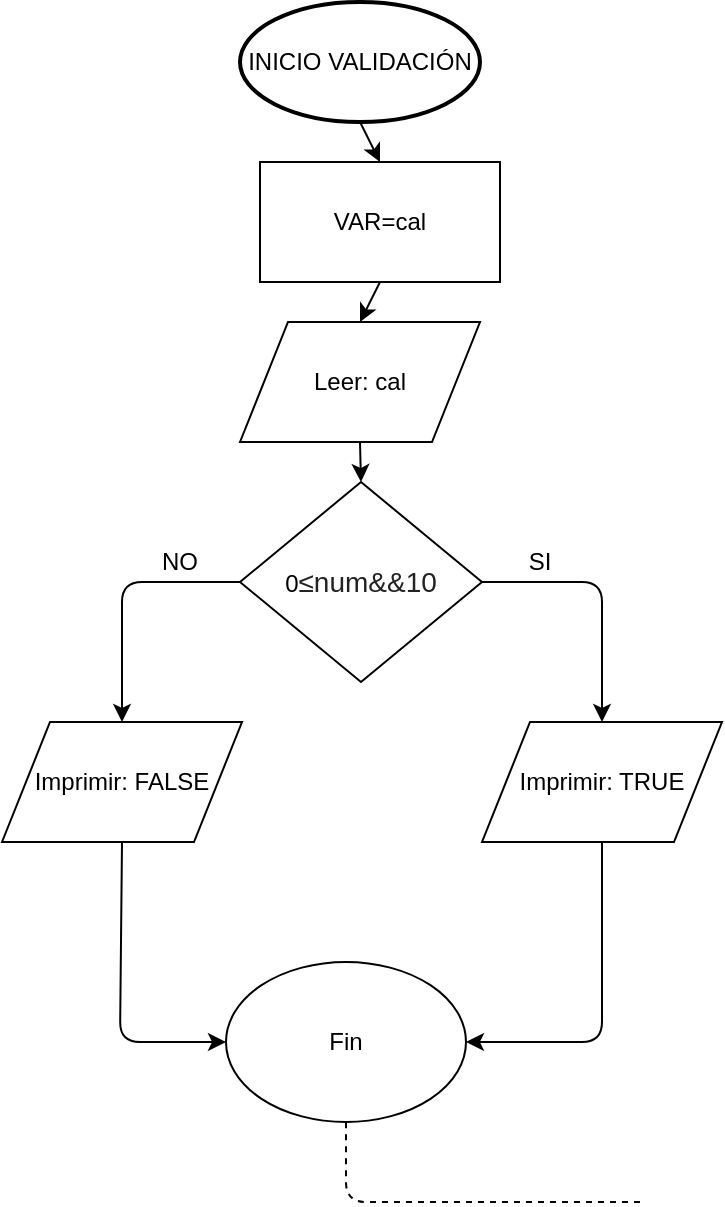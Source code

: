 <mxfile pages="1" version="11.2.5" type="github"><diagram id="VWUJOeZ-tuctv58DWpRX" name="Page-1"><mxGraphModel dx="976" dy="828" grid="1" gridSize="10" guides="1" tooltips="1" connect="1" arrows="1" fold="1" page="1" pageScale="1" pageWidth="827" pageHeight="1169" math="0" shadow="0"><root><mxCell id="0"/><mxCell id="1" parent="0"/><mxCell id="vPwR90vmz2x-3s1zbzeF-1" value="INICIO VALIDACIÓN" style="strokeWidth=2;html=1;shape=mxgraph.flowchart.start_1;whiteSpace=wrap;" vertex="1" parent="1"><mxGeometry x="360" y="80" width="120" height="60" as="geometry"/></mxCell><mxCell id="vPwR90vmz2x-3s1zbzeF-2" value="" style="endArrow=classic;html=1;exitX=0.5;exitY=1;exitDx=0;exitDy=0;exitPerimeter=0;entryX=0.5;entryY=0;entryDx=0;entryDy=0;" edge="1" parent="1" source="vPwR90vmz2x-3s1zbzeF-1" target="vPwR90vmz2x-3s1zbzeF-9"><mxGeometry width="50" height="50" relative="1" as="geometry"><mxPoint x="360" y="210" as="sourcePoint"/><mxPoint x="414" y="160" as="targetPoint"/></mxGeometry></mxCell><mxCell id="vPwR90vmz2x-3s1zbzeF-9" value="VAR=cal" style="rounded=0;whiteSpace=wrap;html=1;" vertex="1" parent="1"><mxGeometry x="370" y="160" width="120" height="60" as="geometry"/></mxCell><mxCell id="vPwR90vmz2x-3s1zbzeF-12" value="" style="endArrow=classic;html=1;exitX=0.5;exitY=1;exitDx=0;exitDy=0;entryX=0.5;entryY=0;entryDx=0;entryDy=0;" edge="1" parent="1" source="vPwR90vmz2x-3s1zbzeF-9" target="vPwR90vmz2x-3s1zbzeF-13"><mxGeometry width="50" height="50" relative="1" as="geometry"><mxPoint x="320" y="290" as="sourcePoint"/><mxPoint x="413" y="240" as="targetPoint"/></mxGeometry></mxCell><mxCell id="vPwR90vmz2x-3s1zbzeF-13" value="Leer: cal" style="shape=parallelogram;perimeter=parallelogramPerimeter;whiteSpace=wrap;html=1;" vertex="1" parent="1"><mxGeometry x="360" y="240" width="120" height="60" as="geometry"/></mxCell><mxCell id="vPwR90vmz2x-3s1zbzeF-14" value="" style="endArrow=classic;html=1;exitX=0.5;exitY=1;exitDx=0;exitDy=0;entryX=0.5;entryY=0;entryDx=0;entryDy=0;" edge="1" parent="1" source="vPwR90vmz2x-3s1zbzeF-13" target="vPwR90vmz2x-3s1zbzeF-15"><mxGeometry width="50" height="50" relative="1" as="geometry"><mxPoint x="320" y="370" as="sourcePoint"/><mxPoint x="413" y="320" as="targetPoint"/></mxGeometry></mxCell><mxCell id="vPwR90vmz2x-3s1zbzeF-15" value="0&lt;span style=&quot;color: rgb(34 , 34 , 34) ; font-family: &amp;#34;arial&amp;#34; , sans-serif ; font-size: 14px ; text-align: left ; background-color: rgb(255 , 255 , 255)&quot;&gt;≤num&amp;amp;&amp;amp;10&lt;/span&gt;" style="rhombus;whiteSpace=wrap;html=1;" vertex="1" parent="1"><mxGeometry x="360" y="320" width="121" height="100" as="geometry"/></mxCell><mxCell id="vPwR90vmz2x-3s1zbzeF-18" value="" style="endArrow=classic;html=1;exitX=0;exitY=0.5;exitDx=0;exitDy=0;entryX=0.5;entryY=0;entryDx=0;entryDy=0;" edge="1" parent="1" source="vPwR90vmz2x-3s1zbzeF-15" target="vPwR90vmz2x-3s1zbzeF-21"><mxGeometry width="50" height="50" relative="1" as="geometry"><mxPoint x="320" y="490" as="sourcePoint"/><mxPoint x="320" y="370" as="targetPoint"/><Array as="points"><mxPoint x="301" y="370"/></Array></mxGeometry></mxCell><mxCell id="vPwR90vmz2x-3s1zbzeF-19" value="" style="endArrow=classic;html=1;exitX=1;exitY=0.5;exitDx=0;exitDy=0;entryX=0.5;entryY=0;entryDx=0;entryDy=0;" edge="1" parent="1" source="vPwR90vmz2x-3s1zbzeF-15" target="vPwR90vmz2x-3s1zbzeF-22"><mxGeometry width="50" height="50" relative="1" as="geometry"><mxPoint x="310" y="490" as="sourcePoint"/><mxPoint x="520" y="370" as="targetPoint"/><Array as="points"><mxPoint x="541" y="370"/></Array></mxGeometry></mxCell><mxCell id="vPwR90vmz2x-3s1zbzeF-21" value="Imprimir: FALSE" style="shape=parallelogram;perimeter=parallelogramPerimeter;whiteSpace=wrap;html=1;" vertex="1" parent="1"><mxGeometry x="241" y="440" width="120" height="60" as="geometry"/></mxCell><mxCell id="vPwR90vmz2x-3s1zbzeF-22" value="Imprimir: TRUE" style="shape=parallelogram;perimeter=parallelogramPerimeter;whiteSpace=wrap;html=1;" vertex="1" parent="1"><mxGeometry x="481" y="440" width="120" height="60" as="geometry"/></mxCell><mxCell id="vPwR90vmz2x-3s1zbzeF-23" value="SI" style="text;html=1;strokeColor=none;fillColor=none;align=center;verticalAlign=middle;whiteSpace=wrap;rounded=0;" vertex="1" parent="1"><mxGeometry x="490" y="350" width="40" height="20" as="geometry"/></mxCell><mxCell id="vPwR90vmz2x-3s1zbzeF-24" value="NO" style="text;html=1;strokeColor=none;fillColor=none;align=center;verticalAlign=middle;whiteSpace=wrap;rounded=0;" vertex="1" parent="1"><mxGeometry x="310" y="350" width="40" height="20" as="geometry"/></mxCell><mxCell id="vPwR90vmz2x-3s1zbzeF-26" value="" style="endArrow=classic;html=1;exitX=0.5;exitY=1;exitDx=0;exitDy=0;entryX=0;entryY=0.5;entryDx=0;entryDy=0;" edge="1" parent="1" source="vPwR90vmz2x-3s1zbzeF-21" target="vPwR90vmz2x-3s1zbzeF-27"><mxGeometry width="50" height="50" relative="1" as="geometry"><mxPoint x="240" y="570" as="sourcePoint"/><mxPoint x="350" y="600" as="targetPoint"/><Array as="points"><mxPoint x="300" y="600"/></Array></mxGeometry></mxCell><mxCell id="vPwR90vmz2x-3s1zbzeF-27" value="Fin" style="ellipse;whiteSpace=wrap;html=1;" vertex="1" parent="1"><mxGeometry x="353" y="560" width="120" height="80" as="geometry"/></mxCell><mxCell id="vPwR90vmz2x-3s1zbzeF-28" value="" style="endArrow=classic;html=1;entryX=1;entryY=0.5;entryDx=0;entryDy=0;exitX=0.5;exitY=1;exitDx=0;exitDy=0;" edge="1" parent="1" source="vPwR90vmz2x-3s1zbzeF-22" target="vPwR90vmz2x-3s1zbzeF-27"><mxGeometry width="50" height="50" relative="1" as="geometry"><mxPoint x="240" y="710" as="sourcePoint"/><mxPoint x="290" y="660" as="targetPoint"/><Array as="points"><mxPoint x="541" y="600"/></Array></mxGeometry></mxCell><mxCell id="vPwR90vmz2x-3s1zbzeF-31" value="" style="endArrow=none;dashed=1;html=1;entryX=0.5;entryY=1;entryDx=0;entryDy=0;" edge="1" parent="1" target="vPwR90vmz2x-3s1zbzeF-27"><mxGeometry width="50" height="50" relative="1" as="geometry"><mxPoint x="560" y="680" as="sourcePoint"/><mxPoint x="290" y="660" as="targetPoint"/><Array as="points"><mxPoint x="413" y="680"/></Array></mxGeometry></mxCell></root></mxGraphModel></diagram></mxfile>